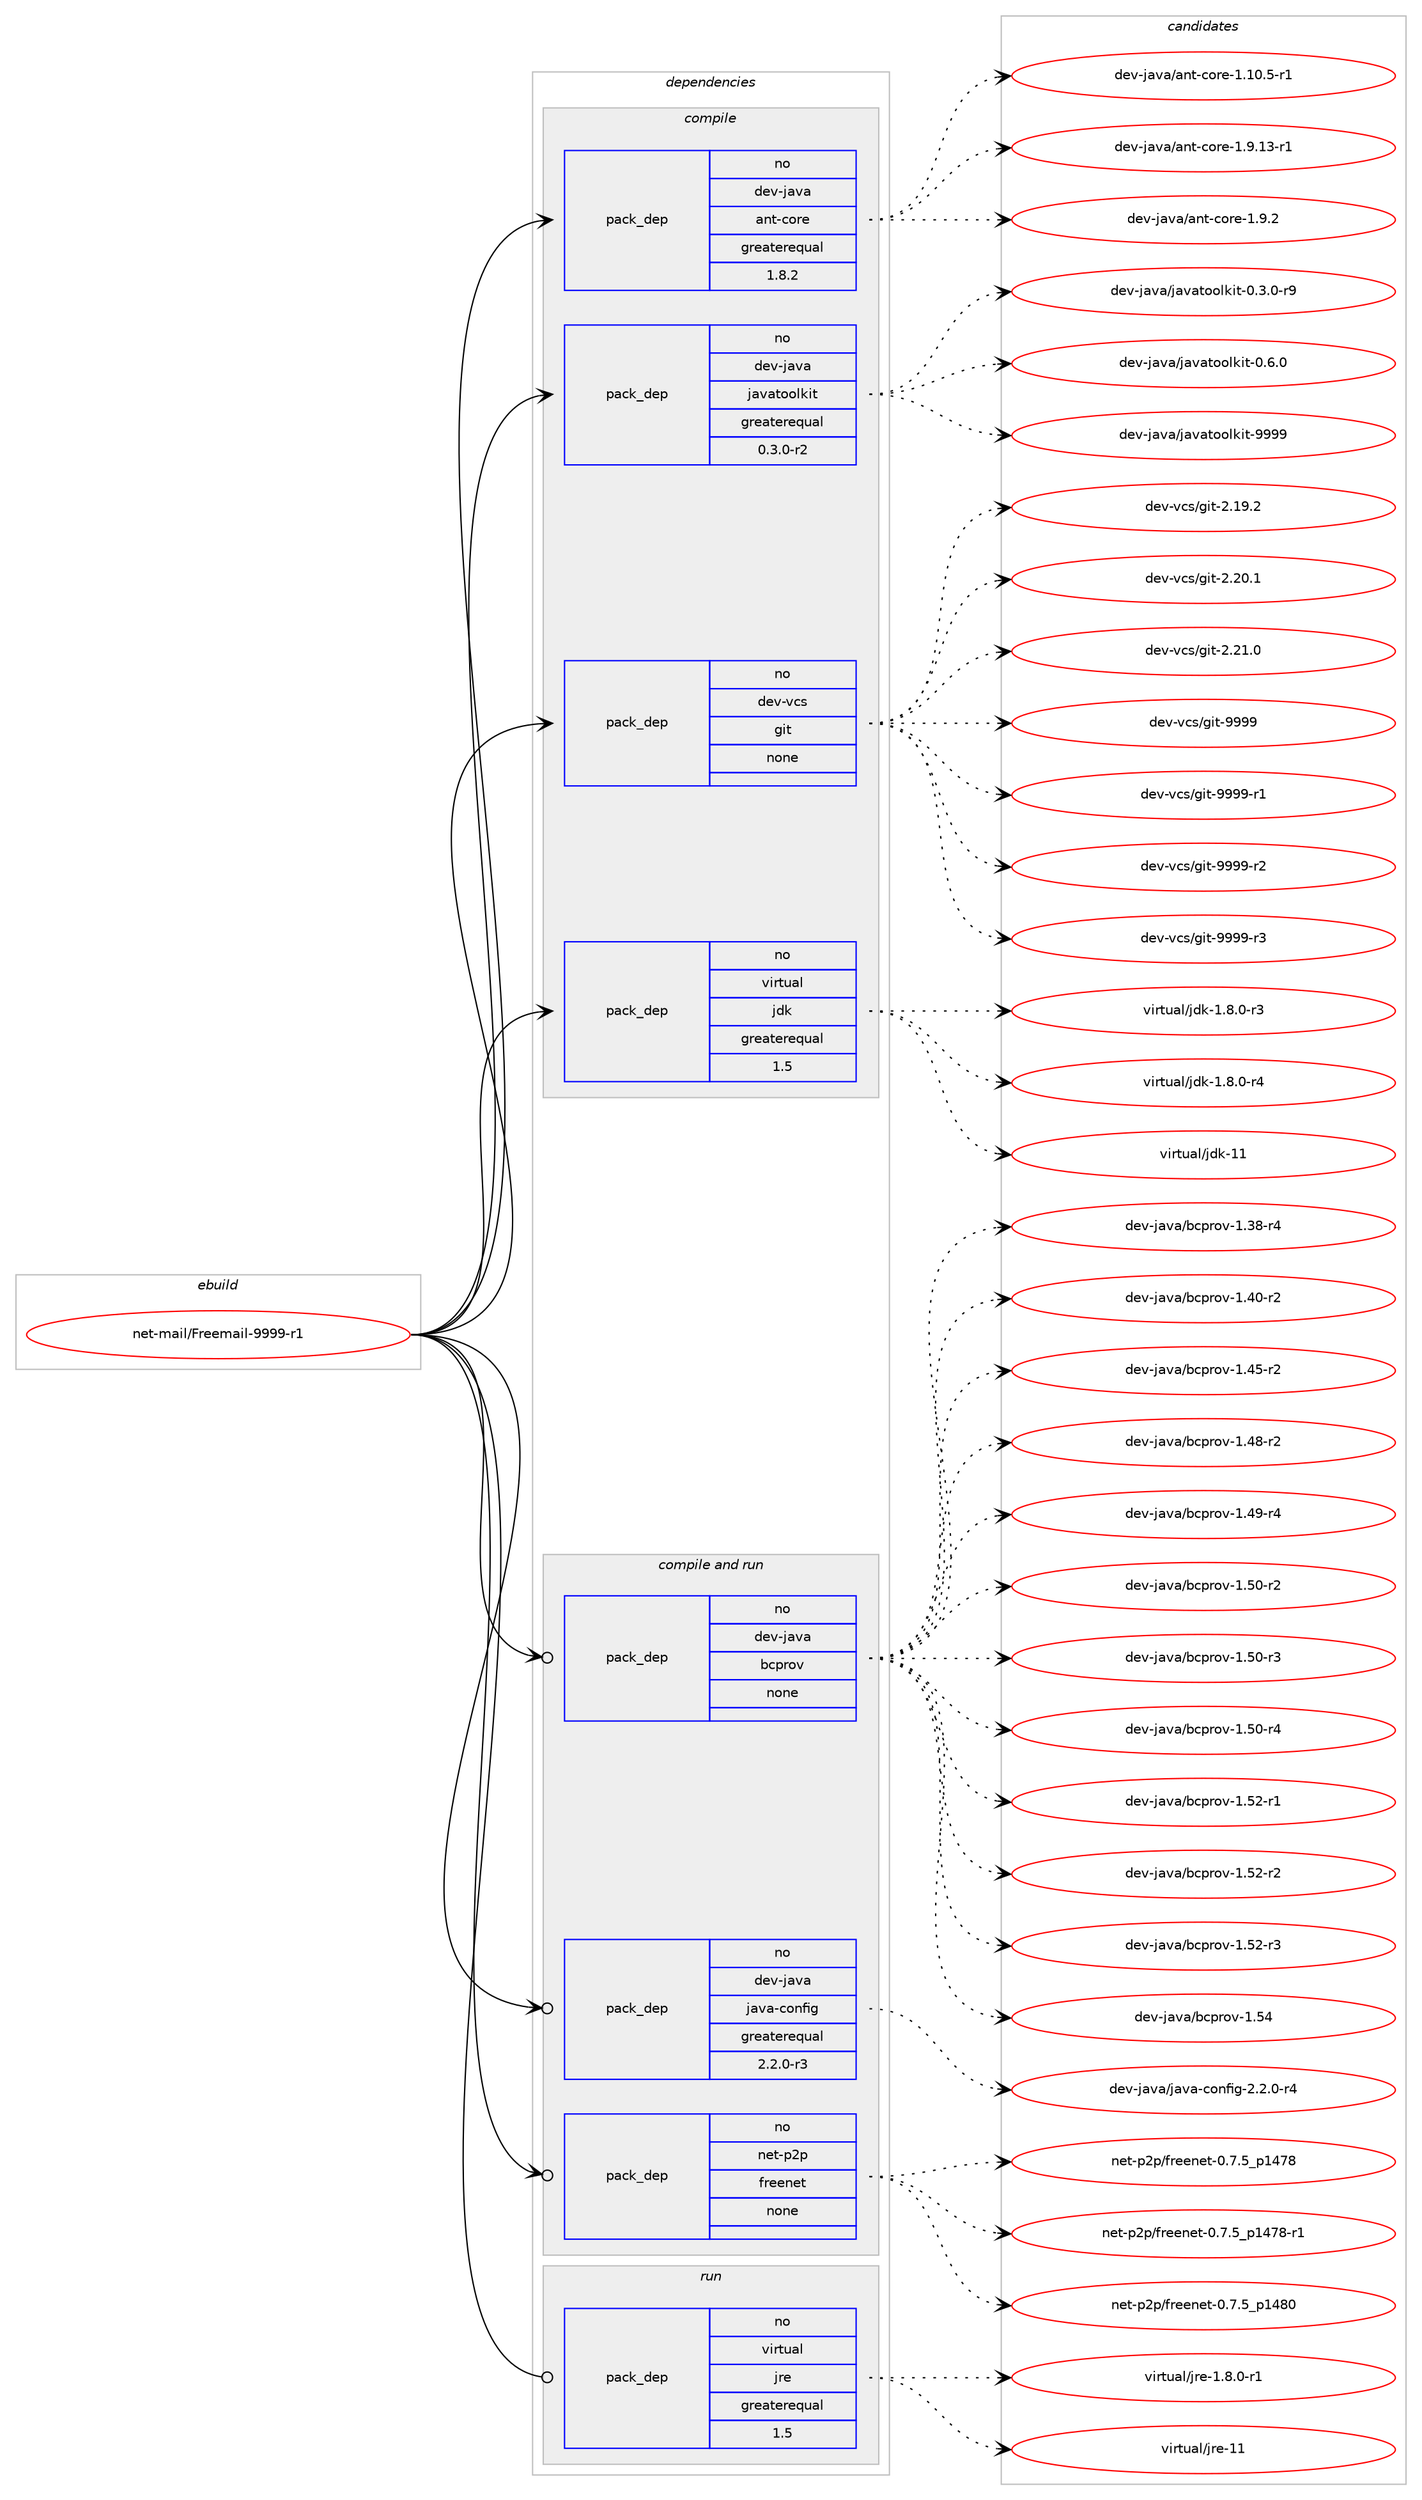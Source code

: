 digraph prolog {

# *************
# Graph options
# *************

newrank=true;
concentrate=true;
compound=true;
graph [rankdir=LR,fontname=Helvetica,fontsize=10,ranksep=1.5];#, ranksep=2.5, nodesep=0.2];
edge  [arrowhead=vee];
node  [fontname=Helvetica,fontsize=10];

# **********
# The ebuild
# **********

subgraph cluster_leftcol {
color=gray;
rank=same;
label=<<i>ebuild</i>>;
id [label="net-mail/Freemail-9999-r1", color=red, width=4, href="../net-mail/Freemail-9999-r1.svg"];
}

# ****************
# The dependencies
# ****************

subgraph cluster_midcol {
color=gray;
label=<<i>dependencies</i>>;
subgraph cluster_compile {
fillcolor="#eeeeee";
style=filled;
label=<<i>compile</i>>;
subgraph pack1188827 {
dependency1662856 [label=<<TABLE BORDER="0" CELLBORDER="1" CELLSPACING="0" CELLPADDING="4" WIDTH="220"><TR><TD ROWSPAN="6" CELLPADDING="30">pack_dep</TD></TR><TR><TD WIDTH="110">no</TD></TR><TR><TD>dev-java</TD></TR><TR><TD>ant-core</TD></TR><TR><TD>greaterequal</TD></TR><TR><TD>1.8.2</TD></TR></TABLE>>, shape=none, color=blue];
}
id:e -> dependency1662856:w [weight=20,style="solid",arrowhead="vee"];
subgraph pack1188828 {
dependency1662857 [label=<<TABLE BORDER="0" CELLBORDER="1" CELLSPACING="0" CELLPADDING="4" WIDTH="220"><TR><TD ROWSPAN="6" CELLPADDING="30">pack_dep</TD></TR><TR><TD WIDTH="110">no</TD></TR><TR><TD>dev-java</TD></TR><TR><TD>javatoolkit</TD></TR><TR><TD>greaterequal</TD></TR><TR><TD>0.3.0-r2</TD></TR></TABLE>>, shape=none, color=blue];
}
id:e -> dependency1662857:w [weight=20,style="solid",arrowhead="vee"];
subgraph pack1188829 {
dependency1662858 [label=<<TABLE BORDER="0" CELLBORDER="1" CELLSPACING="0" CELLPADDING="4" WIDTH="220"><TR><TD ROWSPAN="6" CELLPADDING="30">pack_dep</TD></TR><TR><TD WIDTH="110">no</TD></TR><TR><TD>dev-vcs</TD></TR><TR><TD>git</TD></TR><TR><TD>none</TD></TR><TR><TD></TD></TR></TABLE>>, shape=none, color=blue];
}
id:e -> dependency1662858:w [weight=20,style="solid",arrowhead="vee"];
subgraph pack1188830 {
dependency1662859 [label=<<TABLE BORDER="0" CELLBORDER="1" CELLSPACING="0" CELLPADDING="4" WIDTH="220"><TR><TD ROWSPAN="6" CELLPADDING="30">pack_dep</TD></TR><TR><TD WIDTH="110">no</TD></TR><TR><TD>virtual</TD></TR><TR><TD>jdk</TD></TR><TR><TD>greaterequal</TD></TR><TR><TD>1.5</TD></TR></TABLE>>, shape=none, color=blue];
}
id:e -> dependency1662859:w [weight=20,style="solid",arrowhead="vee"];
}
subgraph cluster_compileandrun {
fillcolor="#eeeeee";
style=filled;
label=<<i>compile and run</i>>;
subgraph pack1188831 {
dependency1662860 [label=<<TABLE BORDER="0" CELLBORDER="1" CELLSPACING="0" CELLPADDING="4" WIDTH="220"><TR><TD ROWSPAN="6" CELLPADDING="30">pack_dep</TD></TR><TR><TD WIDTH="110">no</TD></TR><TR><TD>dev-java</TD></TR><TR><TD>bcprov</TD></TR><TR><TD>none</TD></TR><TR><TD></TD></TR></TABLE>>, shape=none, color=blue];
}
id:e -> dependency1662860:w [weight=20,style="solid",arrowhead="odotvee"];
subgraph pack1188832 {
dependency1662861 [label=<<TABLE BORDER="0" CELLBORDER="1" CELLSPACING="0" CELLPADDING="4" WIDTH="220"><TR><TD ROWSPAN="6" CELLPADDING="30">pack_dep</TD></TR><TR><TD WIDTH="110">no</TD></TR><TR><TD>dev-java</TD></TR><TR><TD>java-config</TD></TR><TR><TD>greaterequal</TD></TR><TR><TD>2.2.0-r3</TD></TR></TABLE>>, shape=none, color=blue];
}
id:e -> dependency1662861:w [weight=20,style="solid",arrowhead="odotvee"];
subgraph pack1188833 {
dependency1662862 [label=<<TABLE BORDER="0" CELLBORDER="1" CELLSPACING="0" CELLPADDING="4" WIDTH="220"><TR><TD ROWSPAN="6" CELLPADDING="30">pack_dep</TD></TR><TR><TD WIDTH="110">no</TD></TR><TR><TD>net-p2p</TD></TR><TR><TD>freenet</TD></TR><TR><TD>none</TD></TR><TR><TD></TD></TR></TABLE>>, shape=none, color=blue];
}
id:e -> dependency1662862:w [weight=20,style="solid",arrowhead="odotvee"];
}
subgraph cluster_run {
fillcolor="#eeeeee";
style=filled;
label=<<i>run</i>>;
subgraph pack1188834 {
dependency1662863 [label=<<TABLE BORDER="0" CELLBORDER="1" CELLSPACING="0" CELLPADDING="4" WIDTH="220"><TR><TD ROWSPAN="6" CELLPADDING="30">pack_dep</TD></TR><TR><TD WIDTH="110">no</TD></TR><TR><TD>virtual</TD></TR><TR><TD>jre</TD></TR><TR><TD>greaterequal</TD></TR><TR><TD>1.5</TD></TR></TABLE>>, shape=none, color=blue];
}
id:e -> dependency1662863:w [weight=20,style="solid",arrowhead="odot"];
}
}

# **************
# The candidates
# **************

subgraph cluster_choices {
rank=same;
color=gray;
label=<<i>candidates</i>>;

subgraph choice1188827 {
color=black;
nodesep=1;
choice10010111845106971189747971101164599111114101454946494846534511449 [label="dev-java/ant-core-1.10.5-r1", color=red, width=4,href="../dev-java/ant-core-1.10.5-r1.svg"];
choice10010111845106971189747971101164599111114101454946574649514511449 [label="dev-java/ant-core-1.9.13-r1", color=red, width=4,href="../dev-java/ant-core-1.9.13-r1.svg"];
choice10010111845106971189747971101164599111114101454946574650 [label="dev-java/ant-core-1.9.2", color=red, width=4,href="../dev-java/ant-core-1.9.2.svg"];
dependency1662856:e -> choice10010111845106971189747971101164599111114101454946494846534511449:w [style=dotted,weight="100"];
dependency1662856:e -> choice10010111845106971189747971101164599111114101454946574649514511449:w [style=dotted,weight="100"];
dependency1662856:e -> choice10010111845106971189747971101164599111114101454946574650:w [style=dotted,weight="100"];
}
subgraph choice1188828 {
color=black;
nodesep=1;
choice1001011184510697118974710697118971161111111081071051164548465146484511457 [label="dev-java/javatoolkit-0.3.0-r9", color=red, width=4,href="../dev-java/javatoolkit-0.3.0-r9.svg"];
choice100101118451069711897471069711897116111111108107105116454846544648 [label="dev-java/javatoolkit-0.6.0", color=red, width=4,href="../dev-java/javatoolkit-0.6.0.svg"];
choice1001011184510697118974710697118971161111111081071051164557575757 [label="dev-java/javatoolkit-9999", color=red, width=4,href="../dev-java/javatoolkit-9999.svg"];
dependency1662857:e -> choice1001011184510697118974710697118971161111111081071051164548465146484511457:w [style=dotted,weight="100"];
dependency1662857:e -> choice100101118451069711897471069711897116111111108107105116454846544648:w [style=dotted,weight="100"];
dependency1662857:e -> choice1001011184510697118974710697118971161111111081071051164557575757:w [style=dotted,weight="100"];
}
subgraph choice1188829 {
color=black;
nodesep=1;
choice10010111845118991154710310511645504649574650 [label="dev-vcs/git-2.19.2", color=red, width=4,href="../dev-vcs/git-2.19.2.svg"];
choice10010111845118991154710310511645504650484649 [label="dev-vcs/git-2.20.1", color=red, width=4,href="../dev-vcs/git-2.20.1.svg"];
choice10010111845118991154710310511645504650494648 [label="dev-vcs/git-2.21.0", color=red, width=4,href="../dev-vcs/git-2.21.0.svg"];
choice1001011184511899115471031051164557575757 [label="dev-vcs/git-9999", color=red, width=4,href="../dev-vcs/git-9999.svg"];
choice10010111845118991154710310511645575757574511449 [label="dev-vcs/git-9999-r1", color=red, width=4,href="../dev-vcs/git-9999-r1.svg"];
choice10010111845118991154710310511645575757574511450 [label="dev-vcs/git-9999-r2", color=red, width=4,href="../dev-vcs/git-9999-r2.svg"];
choice10010111845118991154710310511645575757574511451 [label="dev-vcs/git-9999-r3", color=red, width=4,href="../dev-vcs/git-9999-r3.svg"];
dependency1662858:e -> choice10010111845118991154710310511645504649574650:w [style=dotted,weight="100"];
dependency1662858:e -> choice10010111845118991154710310511645504650484649:w [style=dotted,weight="100"];
dependency1662858:e -> choice10010111845118991154710310511645504650494648:w [style=dotted,weight="100"];
dependency1662858:e -> choice1001011184511899115471031051164557575757:w [style=dotted,weight="100"];
dependency1662858:e -> choice10010111845118991154710310511645575757574511449:w [style=dotted,weight="100"];
dependency1662858:e -> choice10010111845118991154710310511645575757574511450:w [style=dotted,weight="100"];
dependency1662858:e -> choice10010111845118991154710310511645575757574511451:w [style=dotted,weight="100"];
}
subgraph choice1188830 {
color=black;
nodesep=1;
choice11810511411611797108471061001074549465646484511451 [label="virtual/jdk-1.8.0-r3", color=red, width=4,href="../virtual/jdk-1.8.0-r3.svg"];
choice11810511411611797108471061001074549465646484511452 [label="virtual/jdk-1.8.0-r4", color=red, width=4,href="../virtual/jdk-1.8.0-r4.svg"];
choice1181051141161179710847106100107454949 [label="virtual/jdk-11", color=red, width=4,href="../virtual/jdk-11.svg"];
dependency1662859:e -> choice11810511411611797108471061001074549465646484511451:w [style=dotted,weight="100"];
dependency1662859:e -> choice11810511411611797108471061001074549465646484511452:w [style=dotted,weight="100"];
dependency1662859:e -> choice1181051141161179710847106100107454949:w [style=dotted,weight="100"];
}
subgraph choice1188831 {
color=black;
nodesep=1;
choice10010111845106971189747989911211411111845494651564511452 [label="dev-java/bcprov-1.38-r4", color=red, width=4,href="../dev-java/bcprov-1.38-r4.svg"];
choice10010111845106971189747989911211411111845494652484511450 [label="dev-java/bcprov-1.40-r2", color=red, width=4,href="../dev-java/bcprov-1.40-r2.svg"];
choice10010111845106971189747989911211411111845494652534511450 [label="dev-java/bcprov-1.45-r2", color=red, width=4,href="../dev-java/bcprov-1.45-r2.svg"];
choice10010111845106971189747989911211411111845494652564511450 [label="dev-java/bcprov-1.48-r2", color=red, width=4,href="../dev-java/bcprov-1.48-r2.svg"];
choice10010111845106971189747989911211411111845494652574511452 [label="dev-java/bcprov-1.49-r4", color=red, width=4,href="../dev-java/bcprov-1.49-r4.svg"];
choice10010111845106971189747989911211411111845494653484511450 [label="dev-java/bcprov-1.50-r2", color=red, width=4,href="../dev-java/bcprov-1.50-r2.svg"];
choice10010111845106971189747989911211411111845494653484511451 [label="dev-java/bcprov-1.50-r3", color=red, width=4,href="../dev-java/bcprov-1.50-r3.svg"];
choice10010111845106971189747989911211411111845494653484511452 [label="dev-java/bcprov-1.50-r4", color=red, width=4,href="../dev-java/bcprov-1.50-r4.svg"];
choice10010111845106971189747989911211411111845494653504511449 [label="dev-java/bcprov-1.52-r1", color=red, width=4,href="../dev-java/bcprov-1.52-r1.svg"];
choice10010111845106971189747989911211411111845494653504511450 [label="dev-java/bcprov-1.52-r2", color=red, width=4,href="../dev-java/bcprov-1.52-r2.svg"];
choice10010111845106971189747989911211411111845494653504511451 [label="dev-java/bcprov-1.52-r3", color=red, width=4,href="../dev-java/bcprov-1.52-r3.svg"];
choice1001011184510697118974798991121141111184549465352 [label="dev-java/bcprov-1.54", color=red, width=4,href="../dev-java/bcprov-1.54.svg"];
dependency1662860:e -> choice10010111845106971189747989911211411111845494651564511452:w [style=dotted,weight="100"];
dependency1662860:e -> choice10010111845106971189747989911211411111845494652484511450:w [style=dotted,weight="100"];
dependency1662860:e -> choice10010111845106971189747989911211411111845494652534511450:w [style=dotted,weight="100"];
dependency1662860:e -> choice10010111845106971189747989911211411111845494652564511450:w [style=dotted,weight="100"];
dependency1662860:e -> choice10010111845106971189747989911211411111845494652574511452:w [style=dotted,weight="100"];
dependency1662860:e -> choice10010111845106971189747989911211411111845494653484511450:w [style=dotted,weight="100"];
dependency1662860:e -> choice10010111845106971189747989911211411111845494653484511451:w [style=dotted,weight="100"];
dependency1662860:e -> choice10010111845106971189747989911211411111845494653484511452:w [style=dotted,weight="100"];
dependency1662860:e -> choice10010111845106971189747989911211411111845494653504511449:w [style=dotted,weight="100"];
dependency1662860:e -> choice10010111845106971189747989911211411111845494653504511450:w [style=dotted,weight="100"];
dependency1662860:e -> choice10010111845106971189747989911211411111845494653504511451:w [style=dotted,weight="100"];
dependency1662860:e -> choice1001011184510697118974798991121141111184549465352:w [style=dotted,weight="100"];
}
subgraph choice1188832 {
color=black;
nodesep=1;
choice10010111845106971189747106971189745991111101021051034550465046484511452 [label="dev-java/java-config-2.2.0-r4", color=red, width=4,href="../dev-java/java-config-2.2.0-r4.svg"];
dependency1662861:e -> choice10010111845106971189747106971189745991111101021051034550465046484511452:w [style=dotted,weight="100"];
}
subgraph choice1188833 {
color=black;
nodesep=1;
choice1101011164511250112471021141011011101011164548465546539511249525556 [label="net-p2p/freenet-0.7.5_p1478", color=red, width=4,href="../net-p2p/freenet-0.7.5_p1478.svg"];
choice11010111645112501124710211410110111010111645484655465395112495255564511449 [label="net-p2p/freenet-0.7.5_p1478-r1", color=red, width=4,href="../net-p2p/freenet-0.7.5_p1478-r1.svg"];
choice1101011164511250112471021141011011101011164548465546539511249525648 [label="net-p2p/freenet-0.7.5_p1480", color=red, width=4,href="../net-p2p/freenet-0.7.5_p1480.svg"];
dependency1662862:e -> choice1101011164511250112471021141011011101011164548465546539511249525556:w [style=dotted,weight="100"];
dependency1662862:e -> choice11010111645112501124710211410110111010111645484655465395112495255564511449:w [style=dotted,weight="100"];
dependency1662862:e -> choice1101011164511250112471021141011011101011164548465546539511249525648:w [style=dotted,weight="100"];
}
subgraph choice1188834 {
color=black;
nodesep=1;
choice11810511411611797108471061141014549465646484511449 [label="virtual/jre-1.8.0-r1", color=red, width=4,href="../virtual/jre-1.8.0-r1.svg"];
choice1181051141161179710847106114101454949 [label="virtual/jre-11", color=red, width=4,href="../virtual/jre-11.svg"];
dependency1662863:e -> choice11810511411611797108471061141014549465646484511449:w [style=dotted,weight="100"];
dependency1662863:e -> choice1181051141161179710847106114101454949:w [style=dotted,weight="100"];
}
}

}
